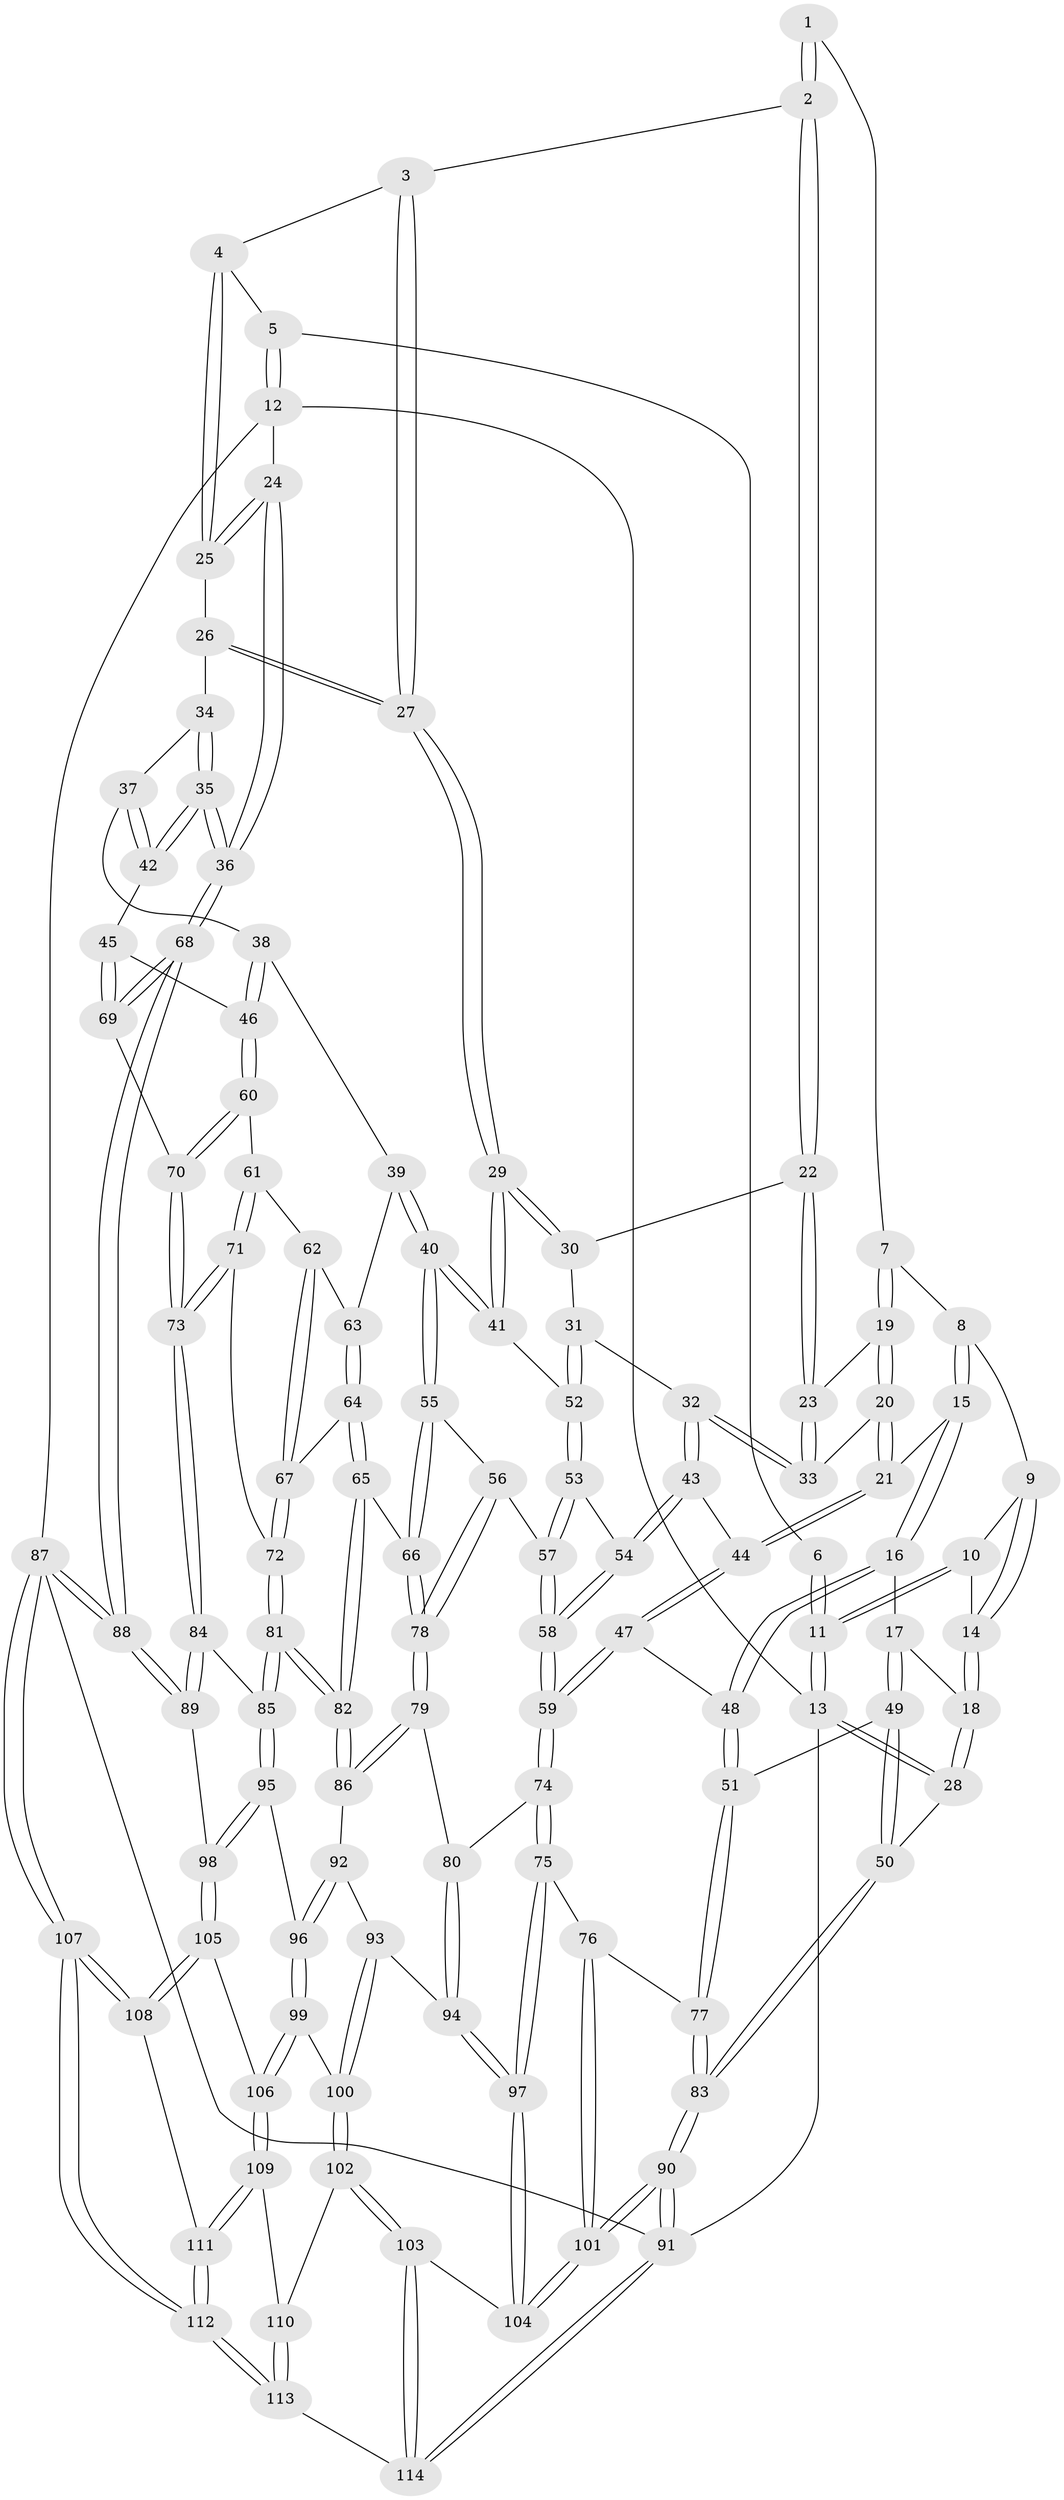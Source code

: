 // coarse degree distribution, {3: 0.30434782608695654, 4: 0.6086956521739131, 5: 0.043478260869565216, 6: 0.043478260869565216}
// Generated by graph-tools (version 1.1) at 2025/38/03/04/25 23:38:30]
// undirected, 114 vertices, 282 edges
graph export_dot {
  node [color=gray90,style=filled];
  1 [pos="+0.33203711877354397+0.0054914666716616755"];
  2 [pos="+0.4788646515007793+0.10684435863353815"];
  3 [pos="+0.5207559211273725+0.08697687987434535"];
  4 [pos="+0.7306129148748705+0"];
  5 [pos="+0.7475768850746449+0"];
  6 [pos="+0.31358862886509353+0"];
  7 [pos="+0.3008672820171669+0.06007842140472716"];
  8 [pos="+0.2325564450286837+0.09186624961765663"];
  9 [pos="+0.22769428443072143+0.0914985722754611"];
  10 [pos="+0+0"];
  11 [pos="+0+0"];
  12 [pos="+1+0"];
  13 [pos="+0+0"];
  14 [pos="+0.13354077987566562+0.13208152687715247"];
  15 [pos="+0.21855666652817582+0.26516545345506004"];
  16 [pos="+0.19570916147828413+0.2714300407321774"];
  17 [pos="+0.10825040071743826+0.2597234369427274"];
  18 [pos="+0.10421765414739688+0.25802700654853905"];
  19 [pos="+0.3255363431754567+0.1555052022080573"];
  20 [pos="+0.29507766097750726+0.2662774498115161"];
  21 [pos="+0.29152049797100715+0.2688258186892428"];
  22 [pos="+0.4763064805068827+0.11491165243815764"];
  23 [pos="+0.4373734266549957+0.16321949294681898"];
  24 [pos="+1+0.2212104463095219"];
  25 [pos="+0.7514640980595425+0.058874203892537155"];
  26 [pos="+0.7538929563802818+0.09780079613861417"];
  27 [pos="+0.6122077180677722+0.21186376831523412"];
  28 [pos="+0+0.27603775706449896"];
  29 [pos="+0.5787897722685539+0.2913526715665779"];
  30 [pos="+0.49389606344336423+0.15176019398583496"];
  31 [pos="+0.4820413301872361+0.3062433075185809"];
  32 [pos="+0.47810611244424206+0.3052189166200413"];
  33 [pos="+0.41938083820324806+0.25808940998142715"];
  34 [pos="+0.7765919075148028+0.14212761166283072"];
  35 [pos="+1+0.31319050901814666"];
  36 [pos="+1+0.29508760620304436"];
  37 [pos="+0.7469340268927952+0.25893867081235816"];
  38 [pos="+0.724065650531791+0.30293614624817977"];
  39 [pos="+0.6747013602867553+0.34214463550038"];
  40 [pos="+0.5974782937326076+0.33163025117017264"];
  41 [pos="+0.5764504253776975+0.3081058478780015"];
  42 [pos="+0.9732997586581175+0.35699902595253796"];
  43 [pos="+0.3789172439110924+0.3879915480548597"];
  44 [pos="+0.32014864051642195+0.35509829132949955"];
  45 [pos="+0.9462514826537219+0.3756110892958103"];
  46 [pos="+0.9295176825176977+0.38686257996402434"];
  47 [pos="+0.2515399810607842+0.46985082627867"];
  48 [pos="+0.21490487705408962+0.4653748606478993"];
  49 [pos="+0.13144277522332418+0.4356026117160909"];
  50 [pos="+0+0.45985240690630863"];
  51 [pos="+0.1930632719425289+0.4739075465747323"];
  52 [pos="+0.486151741090245+0.30759281740841954"];
  53 [pos="+0.4592340789137997+0.4237306872824695"];
  54 [pos="+0.3846379046149056+0.4053277469934585"];
  55 [pos="+0.5874763243377283+0.3703346277923074"];
  56 [pos="+0.4935387299160864+0.4841780759576372"];
  57 [pos="+0.4919439903398752+0.48394418377347004"];
  58 [pos="+0.35795327783094266+0.5376043837177076"];
  59 [pos="+0.35041058200570235+0.5451570237102228"];
  60 [pos="+0.8985292993298922+0.4189276416402397"];
  61 [pos="+0.8703842274359179+0.43797636075745383"];
  62 [pos="+0.824867992788604+0.43506671380489115"];
  63 [pos="+0.6902967947407358+0.36515131929078687"];
  64 [pos="+0.6977005635118085+0.4978226352169082"];
  65 [pos="+0.6872481266791753+0.5055570481147991"];
  66 [pos="+0.6299710127464931+0.5176238960409512"];
  67 [pos="+0.7026454580378674+0.49788686190342896"];
  68 [pos="+1+0.6416821885018538"];
  69 [pos="+0.9701985995472799+0.5997749982780917"];
  70 [pos="+0.9505670625091779+0.5971160248064562"];
  71 [pos="+0.8493540528782597+0.4983597833172848"];
  72 [pos="+0.7698335972908588+0.5415834155909156"];
  73 [pos="+0.8616658209574459+0.6278773424525393"];
  74 [pos="+0.3505891788339059+0.6198769431184953"];
  75 [pos="+0.3056782760919404+0.7359100783288938"];
  76 [pos="+0.2335304034920602+0.716865008582969"];
  77 [pos="+0.10377100874118456+0.6251021237385541"];
  78 [pos="+0.5753090206636121+0.5729774330916292"];
  79 [pos="+0.5736868152992792+0.5975598564837756"];
  80 [pos="+0.5480442303701265+0.6037411392481352"];
  81 [pos="+0.7586889024763227+0.657649850775029"];
  82 [pos="+0.7339434715459716+0.6436618821733473"];
  83 [pos="+0+0.6145058098372893"];
  84 [pos="+0.8544785322087918+0.6387371675512344"];
  85 [pos="+0.771679400234957+0.6721244048230358"];
  86 [pos="+0.5847075480843675+0.6171578957051486"];
  87 [pos="+1+1"];
  88 [pos="+1+0.680950582367466"];
  89 [pos="+0.9539849047727219+0.743789035179439"];
  90 [pos="+0+1"];
  91 [pos="+0+1"];
  92 [pos="+0.5844200915612477+0.6207157557109504"];
  93 [pos="+0.5502253288616571+0.7368336676796806"];
  94 [pos="+0.40665977068969966+0.7566448203070361"];
  95 [pos="+0.7590117115666182+0.7369910295127232"];
  96 [pos="+0.7030410521173877+0.7856846753835105"];
  97 [pos="+0.329415174534667+0.7762323076446629"];
  98 [pos="+0.8863123942658985+0.8246424751151008"];
  99 [pos="+0.6831595089023313+0.8115362053332729"];
  100 [pos="+0.6087504177095937+0.8039895616977909"];
  101 [pos="+0+1"];
  102 [pos="+0.4560890022862425+0.9621746944257853"];
  103 [pos="+0.429697339999598+0.982069678371355"];
  104 [pos="+0.33678033625611686+0.8410583955960241"];
  105 [pos="+0.8896679390896006+0.8628556084687516"];
  106 [pos="+0.7017863572713445+0.8756811319949772"];
  107 [pos="+1+1"];
  108 [pos="+0.9484328956179001+1"];
  109 [pos="+0.7016457237419658+0.8964180871596432"];
  110 [pos="+0.7003559173304614+0.8978612225922992"];
  111 [pos="+0.7457387174574523+0.9356504127154787"];
  112 [pos="+0.6852667954106834+1"];
  113 [pos="+0.5537606157024848+1"];
  114 [pos="+0.45585598060516486+1"];
  1 -- 2;
  1 -- 2;
  1 -- 7;
  2 -- 3;
  2 -- 22;
  2 -- 22;
  3 -- 4;
  3 -- 27;
  3 -- 27;
  4 -- 5;
  4 -- 25;
  4 -- 25;
  5 -- 6;
  5 -- 12;
  5 -- 12;
  6 -- 11;
  6 -- 11;
  7 -- 8;
  7 -- 19;
  7 -- 19;
  8 -- 9;
  8 -- 15;
  8 -- 15;
  9 -- 10;
  9 -- 14;
  9 -- 14;
  10 -- 11;
  10 -- 11;
  10 -- 14;
  11 -- 13;
  11 -- 13;
  12 -- 13;
  12 -- 24;
  12 -- 87;
  13 -- 28;
  13 -- 28;
  13 -- 91;
  14 -- 18;
  14 -- 18;
  15 -- 16;
  15 -- 16;
  15 -- 21;
  16 -- 17;
  16 -- 48;
  16 -- 48;
  17 -- 18;
  17 -- 49;
  17 -- 49;
  18 -- 28;
  18 -- 28;
  19 -- 20;
  19 -- 20;
  19 -- 23;
  20 -- 21;
  20 -- 21;
  20 -- 33;
  21 -- 44;
  21 -- 44;
  22 -- 23;
  22 -- 23;
  22 -- 30;
  23 -- 33;
  23 -- 33;
  24 -- 25;
  24 -- 25;
  24 -- 36;
  24 -- 36;
  25 -- 26;
  26 -- 27;
  26 -- 27;
  26 -- 34;
  27 -- 29;
  27 -- 29;
  28 -- 50;
  29 -- 30;
  29 -- 30;
  29 -- 41;
  29 -- 41;
  30 -- 31;
  31 -- 32;
  31 -- 52;
  31 -- 52;
  32 -- 33;
  32 -- 33;
  32 -- 43;
  32 -- 43;
  34 -- 35;
  34 -- 35;
  34 -- 37;
  35 -- 36;
  35 -- 36;
  35 -- 42;
  35 -- 42;
  36 -- 68;
  36 -- 68;
  37 -- 38;
  37 -- 42;
  37 -- 42;
  38 -- 39;
  38 -- 46;
  38 -- 46;
  39 -- 40;
  39 -- 40;
  39 -- 63;
  40 -- 41;
  40 -- 41;
  40 -- 55;
  40 -- 55;
  41 -- 52;
  42 -- 45;
  43 -- 44;
  43 -- 54;
  43 -- 54;
  44 -- 47;
  44 -- 47;
  45 -- 46;
  45 -- 69;
  45 -- 69;
  46 -- 60;
  46 -- 60;
  47 -- 48;
  47 -- 59;
  47 -- 59;
  48 -- 51;
  48 -- 51;
  49 -- 50;
  49 -- 50;
  49 -- 51;
  50 -- 83;
  50 -- 83;
  51 -- 77;
  51 -- 77;
  52 -- 53;
  52 -- 53;
  53 -- 54;
  53 -- 57;
  53 -- 57;
  54 -- 58;
  54 -- 58;
  55 -- 56;
  55 -- 66;
  55 -- 66;
  56 -- 57;
  56 -- 78;
  56 -- 78;
  57 -- 58;
  57 -- 58;
  58 -- 59;
  58 -- 59;
  59 -- 74;
  59 -- 74;
  60 -- 61;
  60 -- 70;
  60 -- 70;
  61 -- 62;
  61 -- 71;
  61 -- 71;
  62 -- 63;
  62 -- 67;
  62 -- 67;
  63 -- 64;
  63 -- 64;
  64 -- 65;
  64 -- 65;
  64 -- 67;
  65 -- 66;
  65 -- 82;
  65 -- 82;
  66 -- 78;
  66 -- 78;
  67 -- 72;
  67 -- 72;
  68 -- 69;
  68 -- 69;
  68 -- 88;
  68 -- 88;
  69 -- 70;
  70 -- 73;
  70 -- 73;
  71 -- 72;
  71 -- 73;
  71 -- 73;
  72 -- 81;
  72 -- 81;
  73 -- 84;
  73 -- 84;
  74 -- 75;
  74 -- 75;
  74 -- 80;
  75 -- 76;
  75 -- 97;
  75 -- 97;
  76 -- 77;
  76 -- 101;
  76 -- 101;
  77 -- 83;
  77 -- 83;
  78 -- 79;
  78 -- 79;
  79 -- 80;
  79 -- 86;
  79 -- 86;
  80 -- 94;
  80 -- 94;
  81 -- 82;
  81 -- 82;
  81 -- 85;
  81 -- 85;
  82 -- 86;
  82 -- 86;
  83 -- 90;
  83 -- 90;
  84 -- 85;
  84 -- 89;
  84 -- 89;
  85 -- 95;
  85 -- 95;
  86 -- 92;
  87 -- 88;
  87 -- 88;
  87 -- 107;
  87 -- 107;
  87 -- 91;
  88 -- 89;
  88 -- 89;
  89 -- 98;
  90 -- 91;
  90 -- 91;
  90 -- 101;
  90 -- 101;
  91 -- 114;
  91 -- 114;
  92 -- 93;
  92 -- 96;
  92 -- 96;
  93 -- 94;
  93 -- 100;
  93 -- 100;
  94 -- 97;
  94 -- 97;
  95 -- 96;
  95 -- 98;
  95 -- 98;
  96 -- 99;
  96 -- 99;
  97 -- 104;
  97 -- 104;
  98 -- 105;
  98 -- 105;
  99 -- 100;
  99 -- 106;
  99 -- 106;
  100 -- 102;
  100 -- 102;
  101 -- 104;
  101 -- 104;
  102 -- 103;
  102 -- 103;
  102 -- 110;
  103 -- 104;
  103 -- 114;
  103 -- 114;
  105 -- 106;
  105 -- 108;
  105 -- 108;
  106 -- 109;
  106 -- 109;
  107 -- 108;
  107 -- 108;
  107 -- 112;
  107 -- 112;
  108 -- 111;
  109 -- 110;
  109 -- 111;
  109 -- 111;
  110 -- 113;
  110 -- 113;
  111 -- 112;
  111 -- 112;
  112 -- 113;
  112 -- 113;
  113 -- 114;
}
